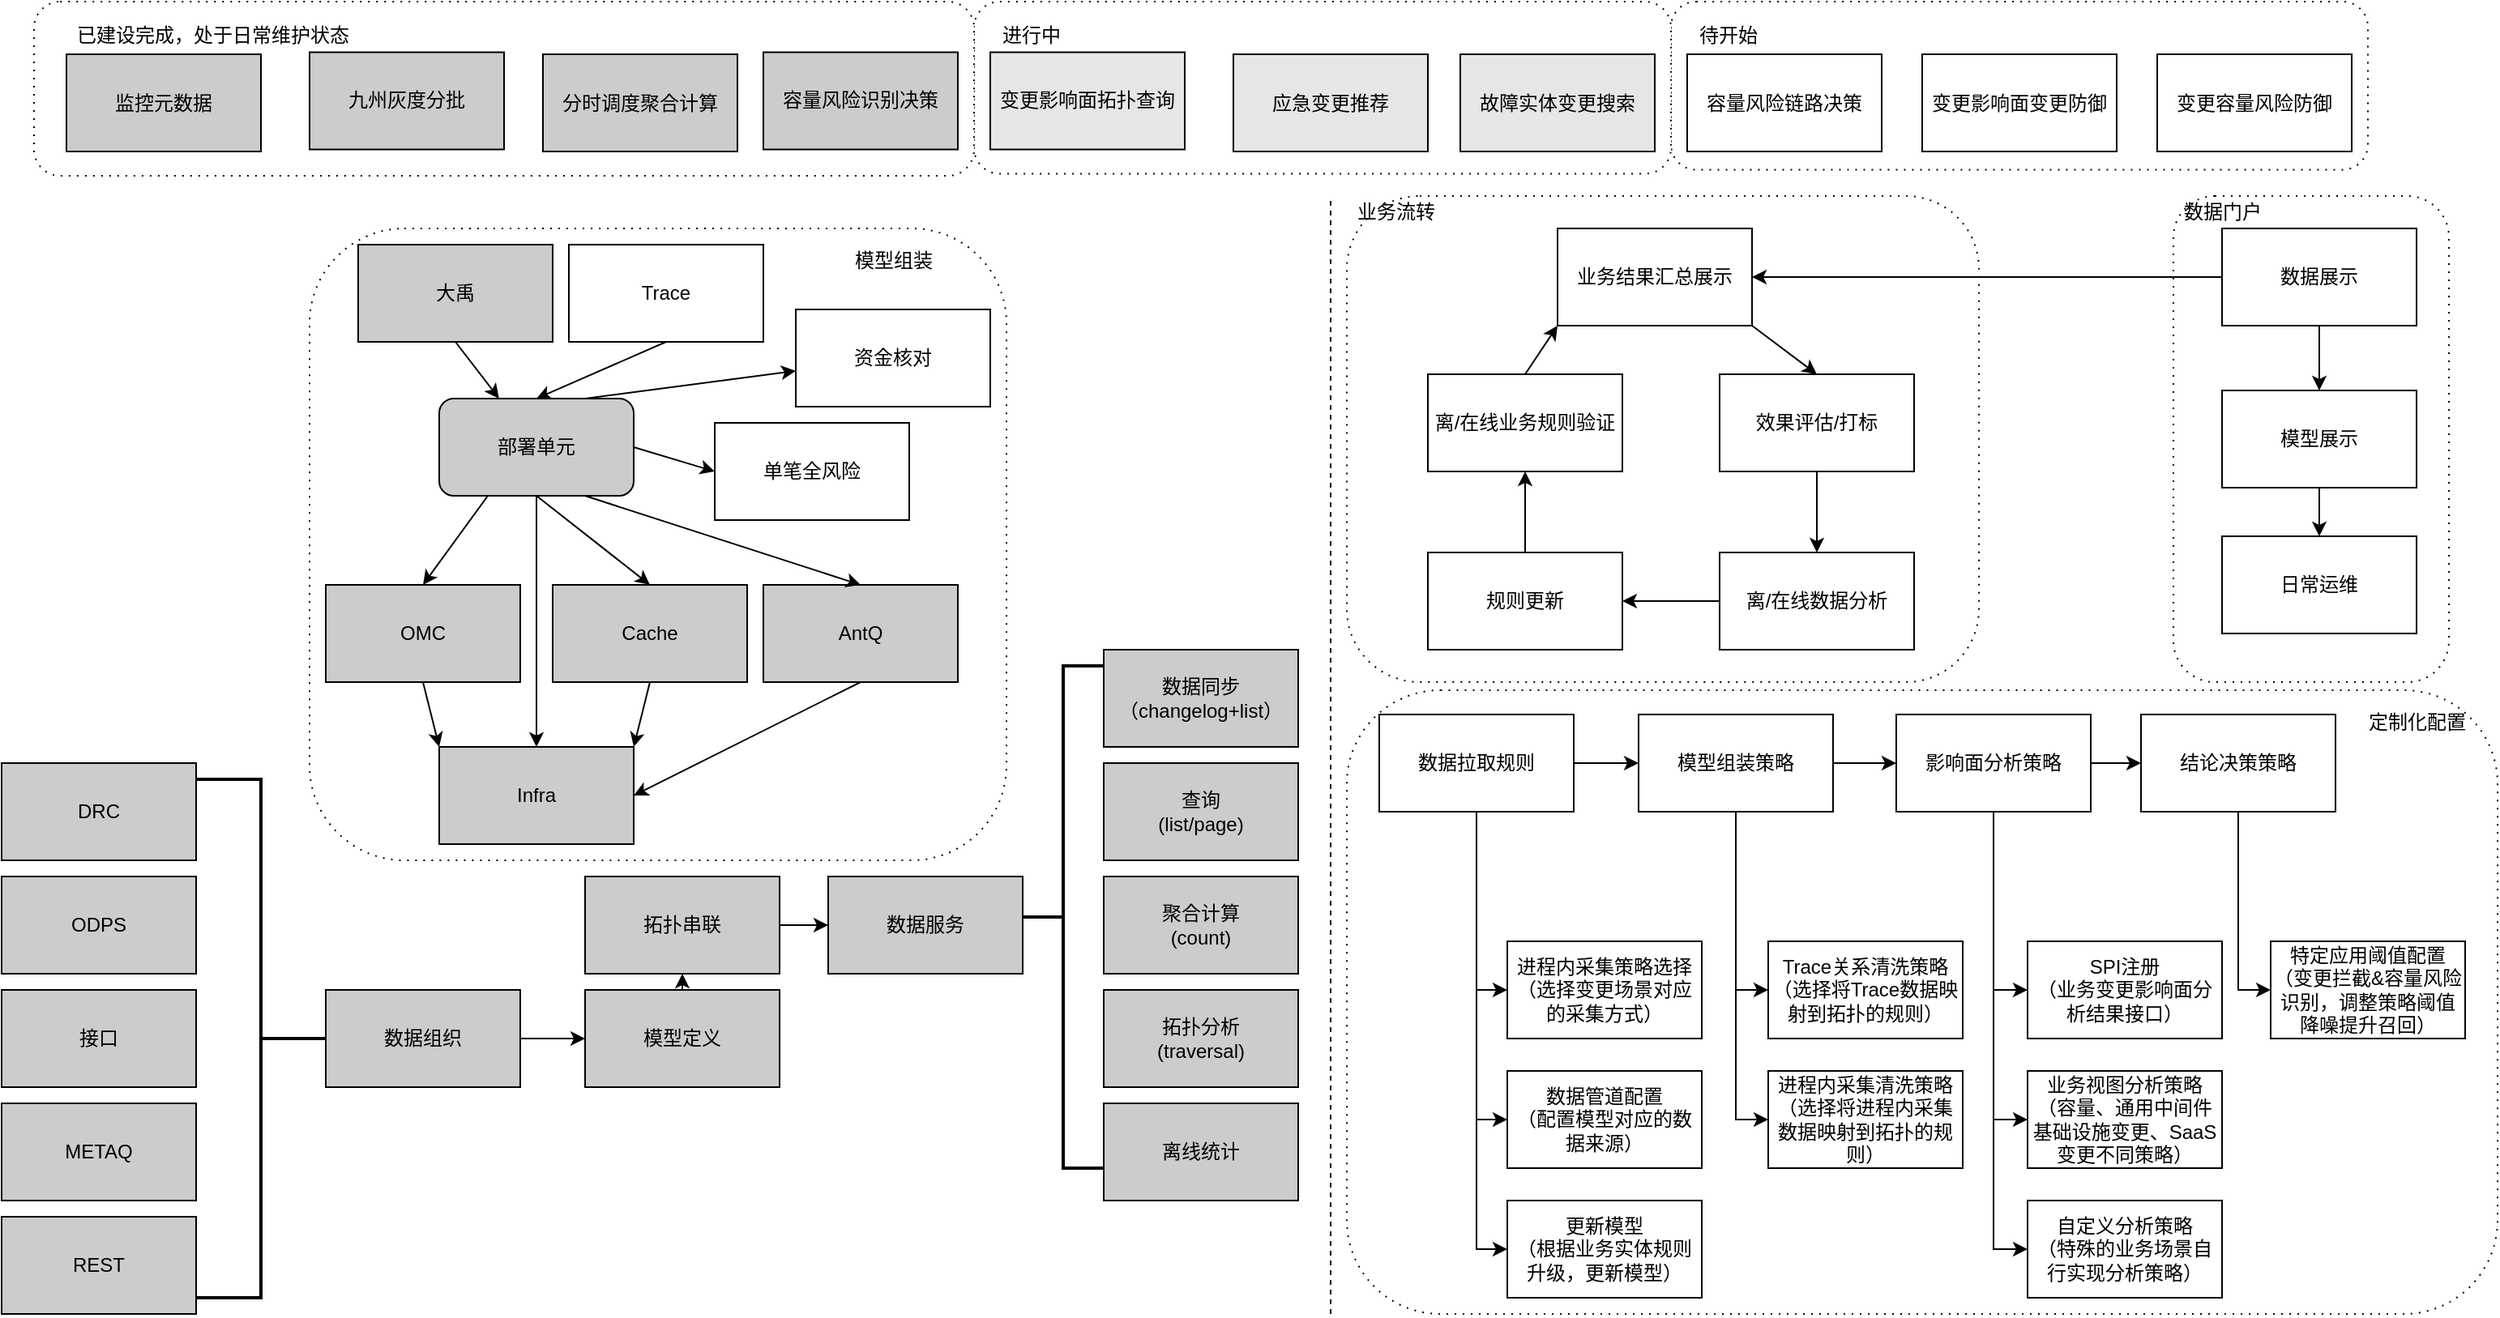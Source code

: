 <mxfile version="14.4.7" type="github">
  <diagram id="4Ju_CABuPUIWSEjYzrBO" name="Page-1">
    <mxGraphModel dx="1862" dy="885" grid="1" gridSize="10" guides="1" tooltips="1" connect="1" arrows="1" fold="1" page="1" pageScale="1" pageWidth="827" pageHeight="1169" math="0" shadow="0">
      <root>
        <mxCell id="0" />
        <mxCell id="1" parent="0" />
        <mxCell id="O32i_MgARscnzORiwziN-122" value="" style="shape=ext;rounded=1;html=1;whiteSpace=wrap;dashed=1;dashPattern=1 4;" vertex="1" parent="1">
          <mxGeometry x="1360" y="260" width="170" height="300" as="geometry" />
        </mxCell>
        <mxCell id="O32i_MgARscnzORiwziN-121" value="" style="shape=ext;rounded=1;html=1;whiteSpace=wrap;dashed=1;dashPattern=1 4;" vertex="1" parent="1">
          <mxGeometry x="850" y="565" width="710" height="385" as="geometry" />
        </mxCell>
        <mxCell id="O32i_MgARscnzORiwziN-119" value="" style="shape=ext;rounded=1;html=1;whiteSpace=wrap;dashed=1;dashPattern=1 4;" vertex="1" parent="1">
          <mxGeometry x="850" y="260" width="390" height="300" as="geometry" />
        </mxCell>
        <mxCell id="O32i_MgARscnzORiwziN-114" value="" style="shape=ext;rounded=1;html=1;whiteSpace=wrap;dashed=1;dashPattern=1 4;" vertex="1" parent="1">
          <mxGeometry x="1050" y="140" width="430" height="103.75" as="geometry" />
        </mxCell>
        <mxCell id="O32i_MgARscnzORiwziN-113" value="" style="shape=ext;rounded=1;html=1;whiteSpace=wrap;dashed=1;dashPattern=1 4;" vertex="1" parent="1">
          <mxGeometry x="620" y="140" width="430" height="106.25" as="geometry" />
        </mxCell>
        <mxCell id="O32i_MgARscnzORiwziN-112" value="" style="shape=ext;rounded=1;html=1;whiteSpace=wrap;dashed=1;dashPattern=1 4;" vertex="1" parent="1">
          <mxGeometry x="40" y="140" width="580" height="107.5" as="geometry" />
        </mxCell>
        <mxCell id="O32i_MgARscnzORiwziN-19" value="" style="shape=ext;rounded=1;html=1;whiteSpace=wrap;dashed=1;dashPattern=1 4;" vertex="1" parent="1">
          <mxGeometry x="210" y="280" width="430" height="390" as="geometry" />
        </mxCell>
        <mxCell id="O32i_MgARscnzORiwziN-1" value="变更影响面变更防御" style="rounded=0;whiteSpace=wrap;html=1;" vertex="1" parent="1">
          <mxGeometry x="1205" y="172.5" width="120" height="60" as="geometry" />
        </mxCell>
        <mxCell id="O32i_MgARscnzORiwziN-2" value="DRC" style="rounded=0;whiteSpace=wrap;html=1;fillColor=#CCCCCC;" vertex="1" parent="1">
          <mxGeometry x="20" y="610" width="120" height="60" as="geometry" />
        </mxCell>
        <mxCell id="O32i_MgARscnzORiwziN-3" value="ODPS" style="rounded=0;whiteSpace=wrap;html=1;fillColor=#CCCCCC;" vertex="1" parent="1">
          <mxGeometry x="20" y="680" width="120" height="60" as="geometry" />
        </mxCell>
        <mxCell id="O32i_MgARscnzORiwziN-4" value="接口" style="rounded=0;whiteSpace=wrap;html=1;fillColor=#CCCCCC;" vertex="1" parent="1">
          <mxGeometry x="20" y="750" width="120" height="60" as="geometry" />
        </mxCell>
        <mxCell id="O32i_MgARscnzORiwziN-5" value="METAQ" style="rounded=0;whiteSpace=wrap;html=1;fillColor=#CCCCCC;" vertex="1" parent="1">
          <mxGeometry x="20" y="820" width="120" height="60" as="geometry" />
        </mxCell>
        <mxCell id="O32i_MgARscnzORiwziN-6" value="REST" style="rounded=0;whiteSpace=wrap;html=1;fillColor=#CCCCCC;" vertex="1" parent="1">
          <mxGeometry x="20" y="890" width="120" height="60" as="geometry" />
        </mxCell>
        <mxCell id="O32i_MgARscnzORiwziN-63" style="edgeStyle=none;rounded=0;orthogonalLoop=1;jettySize=auto;html=1;exitX=0.5;exitY=0;exitDx=0;exitDy=0;entryX=0.5;entryY=1;entryDx=0;entryDy=0;fillColor=#CCCCCC;" edge="1" parent="1" source="O32i_MgARscnzORiwziN-7" target="O32i_MgARscnzORiwziN-18">
          <mxGeometry relative="1" as="geometry" />
        </mxCell>
        <mxCell id="O32i_MgARscnzORiwziN-7" value="模型定义" style="rounded=0;whiteSpace=wrap;html=1;fillColor=#CCCCCC;" vertex="1" parent="1">
          <mxGeometry x="380" y="750" width="120" height="60" as="geometry" />
        </mxCell>
        <mxCell id="O32i_MgARscnzORiwziN-49" style="rounded=0;orthogonalLoop=1;jettySize=auto;html=1;exitX=0.5;exitY=1;exitDx=0;exitDy=0;fillColor=#CCCCCC;" edge="1" parent="1" source="O32i_MgARscnzORiwziN-8" target="O32i_MgARscnzORiwziN-16">
          <mxGeometry relative="1" as="geometry" />
        </mxCell>
        <mxCell id="O32i_MgARscnzORiwziN-8" value="大禹" style="rounded=0;whiteSpace=wrap;html=1;fillColor=#CCCCCC;" vertex="1" parent="1">
          <mxGeometry x="240" y="290" width="120" height="60" as="geometry" />
        </mxCell>
        <mxCell id="O32i_MgARscnzORiwziN-52" style="rounded=0;orthogonalLoop=1;jettySize=auto;html=1;exitX=0.5;exitY=1;exitDx=0;exitDy=0;entryX=0.5;entryY=0;entryDx=0;entryDy=0;" edge="1" parent="1" source="O32i_MgARscnzORiwziN-9" target="O32i_MgARscnzORiwziN-16">
          <mxGeometry relative="1" as="geometry" />
        </mxCell>
        <mxCell id="O32i_MgARscnzORiwziN-9" value="Trace" style="rounded=0;whiteSpace=wrap;html=1;" vertex="1" parent="1">
          <mxGeometry x="370" y="290" width="120" height="60" as="geometry" />
        </mxCell>
        <mxCell id="O32i_MgARscnzORiwziN-10" value="资金核对" style="rounded=0;whiteSpace=wrap;html=1;" vertex="1" parent="1">
          <mxGeometry x="510" y="330" width="120" height="60" as="geometry" />
        </mxCell>
        <mxCell id="O32i_MgARscnzORiwziN-11" value="单笔全风险" style="rounded=0;whiteSpace=wrap;html=1;" vertex="1" parent="1">
          <mxGeometry x="460" y="400" width="120" height="60" as="geometry" />
        </mxCell>
        <mxCell id="O32i_MgARscnzORiwziN-59" style="rounded=0;orthogonalLoop=1;jettySize=auto;html=1;exitX=0.5;exitY=1;exitDx=0;exitDy=0;entryX=0;entryY=0;entryDx=0;entryDy=0;fillColor=#CCCCCC;" edge="1" parent="1" source="O32i_MgARscnzORiwziN-12" target="O32i_MgARscnzORiwziN-15">
          <mxGeometry relative="1" as="geometry" />
        </mxCell>
        <mxCell id="O32i_MgARscnzORiwziN-12" value="OMC" style="rounded=0;whiteSpace=wrap;html=1;fillColor=#CCCCCC;" vertex="1" parent="1">
          <mxGeometry x="220" y="500" width="120" height="60" as="geometry" />
        </mxCell>
        <mxCell id="O32i_MgARscnzORiwziN-60" style="rounded=0;orthogonalLoop=1;jettySize=auto;html=1;exitX=0.5;exitY=1;exitDx=0;exitDy=0;entryX=1;entryY=0;entryDx=0;entryDy=0;fillColor=#CCCCCC;" edge="1" parent="1" source="O32i_MgARscnzORiwziN-13" target="O32i_MgARscnzORiwziN-15">
          <mxGeometry relative="1" as="geometry" />
        </mxCell>
        <mxCell id="O32i_MgARscnzORiwziN-13" value="Cache" style="rounded=0;whiteSpace=wrap;html=1;fillColor=#CCCCCC;" vertex="1" parent="1">
          <mxGeometry x="360" y="500" width="120" height="60" as="geometry" />
        </mxCell>
        <mxCell id="O32i_MgARscnzORiwziN-61" style="rounded=0;orthogonalLoop=1;jettySize=auto;html=1;exitX=0.5;exitY=1;exitDx=0;exitDy=0;entryX=1;entryY=0.5;entryDx=0;entryDy=0;fillColor=#CCCCCC;" edge="1" parent="1" source="O32i_MgARscnzORiwziN-14" target="O32i_MgARscnzORiwziN-15">
          <mxGeometry relative="1" as="geometry" />
        </mxCell>
        <mxCell id="O32i_MgARscnzORiwziN-14" value="AntQ" style="rounded=0;whiteSpace=wrap;html=1;fillColor=#CCCCCC;" vertex="1" parent="1">
          <mxGeometry x="490" y="500" width="120" height="60" as="geometry" />
        </mxCell>
        <mxCell id="O32i_MgARscnzORiwziN-15" value="Infra" style="rounded=0;whiteSpace=wrap;html=1;fillColor=#CCCCCC;" vertex="1" parent="1">
          <mxGeometry x="290" y="600" width="120" height="60" as="geometry" />
        </mxCell>
        <mxCell id="O32i_MgARscnzORiwziN-53" style="rounded=0;orthogonalLoop=1;jettySize=auto;html=1;exitX=0.75;exitY=0;exitDx=0;exitDy=0;" edge="1" parent="1" source="O32i_MgARscnzORiwziN-16" target="O32i_MgARscnzORiwziN-10">
          <mxGeometry relative="1" as="geometry" />
        </mxCell>
        <mxCell id="O32i_MgARscnzORiwziN-54" style="rounded=0;orthogonalLoop=1;jettySize=auto;html=1;exitX=1;exitY=0.5;exitDx=0;exitDy=0;entryX=0;entryY=0.5;entryDx=0;entryDy=0;" edge="1" parent="1" source="O32i_MgARscnzORiwziN-16" target="O32i_MgARscnzORiwziN-11">
          <mxGeometry relative="1" as="geometry" />
        </mxCell>
        <mxCell id="O32i_MgARscnzORiwziN-55" style="rounded=0;orthogonalLoop=1;jettySize=auto;html=1;exitX=0.25;exitY=1;exitDx=0;exitDy=0;entryX=0.5;entryY=0;entryDx=0;entryDy=0;" edge="1" parent="1" source="O32i_MgARscnzORiwziN-16" target="O32i_MgARscnzORiwziN-12">
          <mxGeometry relative="1" as="geometry" />
        </mxCell>
        <mxCell id="O32i_MgARscnzORiwziN-56" style="rounded=0;orthogonalLoop=1;jettySize=auto;html=1;exitX=0.5;exitY=1;exitDx=0;exitDy=0;entryX=0.5;entryY=0;entryDx=0;entryDy=0;" edge="1" parent="1" source="O32i_MgARscnzORiwziN-16" target="O32i_MgARscnzORiwziN-13">
          <mxGeometry relative="1" as="geometry" />
        </mxCell>
        <mxCell id="O32i_MgARscnzORiwziN-57" style="rounded=0;orthogonalLoop=1;jettySize=auto;html=1;exitX=0.75;exitY=1;exitDx=0;exitDy=0;entryX=0.5;entryY=0;entryDx=0;entryDy=0;" edge="1" parent="1" source="O32i_MgARscnzORiwziN-16" target="O32i_MgARscnzORiwziN-14">
          <mxGeometry relative="1" as="geometry" />
        </mxCell>
        <mxCell id="O32i_MgARscnzORiwziN-58" style="rounded=0;orthogonalLoop=1;jettySize=auto;html=1;exitX=0.5;exitY=1;exitDx=0;exitDy=0;entryX=0.5;entryY=0;entryDx=0;entryDy=0;" edge="1" parent="1" source="O32i_MgARscnzORiwziN-16" target="O32i_MgARscnzORiwziN-15">
          <mxGeometry relative="1" as="geometry" />
        </mxCell>
        <mxCell id="O32i_MgARscnzORiwziN-16" value="部署单元" style="rounded=1;whiteSpace=wrap;html=1;fillColor=#CCCCCC;" vertex="1" parent="1">
          <mxGeometry x="290" y="385" width="120" height="60" as="geometry" />
        </mxCell>
        <mxCell id="O32i_MgARscnzORiwziN-62" style="edgeStyle=none;rounded=0;orthogonalLoop=1;jettySize=auto;html=1;exitX=1;exitY=0.5;exitDx=0;exitDy=0;fillColor=#CCCCCC;" edge="1" parent="1" source="O32i_MgARscnzORiwziN-17" target="O32i_MgARscnzORiwziN-7">
          <mxGeometry relative="1" as="geometry" />
        </mxCell>
        <mxCell id="O32i_MgARscnzORiwziN-17" value="数据组织" style="rounded=0;whiteSpace=wrap;html=1;fillColor=#CCCCCC;" vertex="1" parent="1">
          <mxGeometry x="220" y="750" width="120" height="60" as="geometry" />
        </mxCell>
        <mxCell id="O32i_MgARscnzORiwziN-64" style="edgeStyle=none;rounded=0;orthogonalLoop=1;jettySize=auto;html=1;exitX=1;exitY=0.5;exitDx=0;exitDy=0;entryX=0;entryY=0.5;entryDx=0;entryDy=0;fillColor=#CCCCCC;" edge="1" parent="1" source="O32i_MgARscnzORiwziN-18" target="O32i_MgARscnzORiwziN-20">
          <mxGeometry relative="1" as="geometry" />
        </mxCell>
        <mxCell id="O32i_MgARscnzORiwziN-18" value="拓扑串联" style="rounded=0;whiteSpace=wrap;html=1;fillColor=#CCCCCC;" vertex="1" parent="1">
          <mxGeometry x="380" y="680" width="120" height="60" as="geometry" />
        </mxCell>
        <mxCell id="O32i_MgARscnzORiwziN-20" value="数据服务" style="rounded=0;whiteSpace=wrap;html=1;fillColor=#CCCCCC;" vertex="1" parent="1">
          <mxGeometry x="530" y="680" width="120" height="60" as="geometry" />
        </mxCell>
        <mxCell id="O32i_MgARscnzORiwziN-21" value="数据同步&lt;br&gt;（changelog+list）" style="rounded=0;whiteSpace=wrap;html=1;fillColor=#CCCCCC;" vertex="1" parent="1">
          <mxGeometry x="700" y="540" width="120" height="60" as="geometry" />
        </mxCell>
        <mxCell id="O32i_MgARscnzORiwziN-22" value="查询&lt;br&gt;(list/page)" style="rounded=0;whiteSpace=wrap;html=1;fillColor=#CCCCCC;" vertex="1" parent="1">
          <mxGeometry x="700" y="610" width="120" height="60" as="geometry" />
        </mxCell>
        <mxCell id="O32i_MgARscnzORiwziN-23" value="聚合计算&lt;br&gt;(count)" style="rounded=0;whiteSpace=wrap;html=1;fillColor=#CCCCCC;" vertex="1" parent="1">
          <mxGeometry x="700" y="680" width="120" height="60" as="geometry" />
        </mxCell>
        <mxCell id="O32i_MgARscnzORiwziN-24" value="离线统计" style="rounded=0;whiteSpace=wrap;html=1;fillColor=#CCCCCC;" vertex="1" parent="1">
          <mxGeometry x="700" y="820" width="120" height="60" as="geometry" />
        </mxCell>
        <mxCell id="O32i_MgARscnzORiwziN-25" value="拓扑分析&lt;br&gt;(traversal)" style="rounded=0;whiteSpace=wrap;html=1;fillColor=#CCCCCC;" vertex="1" parent="1">
          <mxGeometry x="700" y="750" width="120" height="60" as="geometry" />
        </mxCell>
        <mxCell id="O32i_MgARscnzORiwziN-26" value="" style="strokeWidth=2;html=1;shape=mxgraph.flowchart.annotation_2;align=left;labelPosition=right;pointerEvents=1;rotation=-180;" vertex="1" parent="1">
          <mxGeometry x="140" y="620" width="80" height="320" as="geometry" />
        </mxCell>
        <mxCell id="O32i_MgARscnzORiwziN-27" value="" style="endArrow=none;dashed=1;html=1;" edge="1" parent="1">
          <mxGeometry width="50" height="50" relative="1" as="geometry">
            <mxPoint x="840" y="950" as="sourcePoint" />
            <mxPoint x="840" y="260" as="targetPoint" />
          </mxGeometry>
        </mxCell>
        <mxCell id="O32i_MgARscnzORiwziN-28" value="应急变更推荐" style="rounded=0;whiteSpace=wrap;html=1;fillColor=#E6E6E6;" vertex="1" parent="1">
          <mxGeometry x="780" y="172.5" width="120" height="60" as="geometry" />
        </mxCell>
        <mxCell id="O32i_MgARscnzORiwziN-29" value="容量风险链路决策" style="rounded=0;whiteSpace=wrap;html=1;" vertex="1" parent="1">
          <mxGeometry x="1060" y="172.5" width="120" height="60" as="geometry" />
        </mxCell>
        <mxCell id="O32i_MgARscnzORiwziN-44" style="rounded=0;orthogonalLoop=1;jettySize=auto;html=1;exitX=1;exitY=1;exitDx=0;exitDy=0;entryX=0.5;entryY=0;entryDx=0;entryDy=0;" edge="1" parent="1" source="O32i_MgARscnzORiwziN-31" target="O32i_MgARscnzORiwziN-32">
          <mxGeometry relative="1" as="geometry" />
        </mxCell>
        <mxCell id="O32i_MgARscnzORiwziN-31" value="业务结果汇总展示" style="rounded=0;whiteSpace=wrap;html=1;" vertex="1" parent="1">
          <mxGeometry x="980" y="280" width="120" height="60" as="geometry" />
        </mxCell>
        <mxCell id="O32i_MgARscnzORiwziN-45" style="rounded=0;orthogonalLoop=1;jettySize=auto;html=1;exitX=0.5;exitY=1;exitDx=0;exitDy=0;entryX=0.5;entryY=0;entryDx=0;entryDy=0;" edge="1" parent="1" source="O32i_MgARscnzORiwziN-32" target="O32i_MgARscnzORiwziN-33">
          <mxGeometry relative="1" as="geometry" />
        </mxCell>
        <mxCell id="O32i_MgARscnzORiwziN-32" value="效果评估/打标" style="rounded=0;whiteSpace=wrap;html=1;" vertex="1" parent="1">
          <mxGeometry x="1080" y="370" width="120" height="60" as="geometry" />
        </mxCell>
        <mxCell id="O32i_MgARscnzORiwziN-46" style="rounded=0;orthogonalLoop=1;jettySize=auto;html=1;exitX=0;exitY=0.5;exitDx=0;exitDy=0;" edge="1" parent="1" source="O32i_MgARscnzORiwziN-33" target="O32i_MgARscnzORiwziN-34">
          <mxGeometry relative="1" as="geometry" />
        </mxCell>
        <mxCell id="O32i_MgARscnzORiwziN-33" value="离/在线数据分析" style="rounded=0;whiteSpace=wrap;html=1;" vertex="1" parent="1">
          <mxGeometry x="1080" y="480" width="120" height="60" as="geometry" />
        </mxCell>
        <mxCell id="O32i_MgARscnzORiwziN-47" style="rounded=0;orthogonalLoop=1;jettySize=auto;html=1;exitX=0.5;exitY=0;exitDx=0;exitDy=0;entryX=0.5;entryY=1;entryDx=0;entryDy=0;" edge="1" parent="1" source="O32i_MgARscnzORiwziN-34" target="O32i_MgARscnzORiwziN-36">
          <mxGeometry relative="1" as="geometry" />
        </mxCell>
        <mxCell id="O32i_MgARscnzORiwziN-34" value="规则更新" style="rounded=0;whiteSpace=wrap;html=1;" vertex="1" parent="1">
          <mxGeometry x="900" y="480" width="120" height="60" as="geometry" />
        </mxCell>
        <mxCell id="O32i_MgARscnzORiwziN-38" value="" style="edgeStyle=orthogonalEdgeStyle;rounded=0;orthogonalLoop=1;jettySize=auto;html=1;" edge="1" parent="1" source="O32i_MgARscnzORiwziN-35" target="O32i_MgARscnzORiwziN-37">
          <mxGeometry relative="1" as="geometry" />
        </mxCell>
        <mxCell id="O32i_MgARscnzORiwziN-67" value="" style="edgeStyle=orthogonalEdgeStyle;rounded=0;orthogonalLoop=1;jettySize=auto;html=1;exitX=0.5;exitY=1;exitDx=0;exitDy=0;" edge="1" parent="1" source="O32i_MgARscnzORiwziN-35" target="O32i_MgARscnzORiwziN-66">
          <mxGeometry relative="1" as="geometry">
            <Array as="points">
              <mxPoint x="930" y="750" />
            </Array>
          </mxGeometry>
        </mxCell>
        <mxCell id="O32i_MgARscnzORiwziN-69" value="" style="edgeStyle=orthogonalEdgeStyle;rounded=0;orthogonalLoop=1;jettySize=auto;html=1;exitX=0.5;exitY=1;exitDx=0;exitDy=0;" edge="1" parent="1" source="O32i_MgARscnzORiwziN-35" target="O32i_MgARscnzORiwziN-68">
          <mxGeometry relative="1" as="geometry">
            <Array as="points">
              <mxPoint x="930" y="830" />
            </Array>
          </mxGeometry>
        </mxCell>
        <mxCell id="O32i_MgARscnzORiwziN-71" value="" style="edgeStyle=orthogonalEdgeStyle;rounded=0;orthogonalLoop=1;jettySize=auto;html=1;exitX=0.5;exitY=1;exitDx=0;exitDy=0;" edge="1" parent="1" source="O32i_MgARscnzORiwziN-35" target="O32i_MgARscnzORiwziN-70">
          <mxGeometry relative="1" as="geometry">
            <Array as="points">
              <mxPoint x="930" y="910" />
            </Array>
          </mxGeometry>
        </mxCell>
        <mxCell id="O32i_MgARscnzORiwziN-35" value="数据拉取规则" style="rounded=0;whiteSpace=wrap;html=1;" vertex="1" parent="1">
          <mxGeometry x="870" y="580" width="120" height="60" as="geometry" />
        </mxCell>
        <mxCell id="O32i_MgARscnzORiwziN-48" style="rounded=0;orthogonalLoop=1;jettySize=auto;html=1;exitX=0.5;exitY=0;exitDx=0;exitDy=0;entryX=0;entryY=1;entryDx=0;entryDy=0;" edge="1" parent="1" source="O32i_MgARscnzORiwziN-36" target="O32i_MgARscnzORiwziN-31">
          <mxGeometry relative="1" as="geometry" />
        </mxCell>
        <mxCell id="O32i_MgARscnzORiwziN-36" value="&lt;span&gt;离/在线业务规则验证&lt;/span&gt;" style="rounded=0;whiteSpace=wrap;html=1;" vertex="1" parent="1">
          <mxGeometry x="900" y="370" width="120" height="60" as="geometry" />
        </mxCell>
        <mxCell id="O32i_MgARscnzORiwziN-40" value="" style="edgeStyle=orthogonalEdgeStyle;rounded=0;orthogonalLoop=1;jettySize=auto;html=1;" edge="1" parent="1" source="O32i_MgARscnzORiwziN-37" target="O32i_MgARscnzORiwziN-39">
          <mxGeometry relative="1" as="geometry" />
        </mxCell>
        <mxCell id="O32i_MgARscnzORiwziN-77" style="edgeStyle=orthogonalEdgeStyle;rounded=0;orthogonalLoop=1;jettySize=auto;html=1;exitX=0.5;exitY=1;exitDx=0;exitDy=0;entryX=0;entryY=0.5;entryDx=0;entryDy=0;" edge="1" parent="1" source="O32i_MgARscnzORiwziN-37" target="O32i_MgARscnzORiwziN-75">
          <mxGeometry relative="1" as="geometry" />
        </mxCell>
        <mxCell id="O32i_MgARscnzORiwziN-82" style="edgeStyle=orthogonalEdgeStyle;rounded=0;orthogonalLoop=1;jettySize=auto;html=1;exitX=0.5;exitY=1;exitDx=0;exitDy=0;entryX=0;entryY=0.5;entryDx=0;entryDy=0;" edge="1" parent="1" source="O32i_MgARscnzORiwziN-37" target="O32i_MgARscnzORiwziN-80">
          <mxGeometry relative="1" as="geometry" />
        </mxCell>
        <mxCell id="O32i_MgARscnzORiwziN-37" value="模型组装策略" style="rounded=0;whiteSpace=wrap;html=1;" vertex="1" parent="1">
          <mxGeometry x="1030" y="580" width="120" height="60" as="geometry" />
        </mxCell>
        <mxCell id="O32i_MgARscnzORiwziN-42" value="" style="edgeStyle=orthogonalEdgeStyle;rounded=0;orthogonalLoop=1;jettySize=auto;html=1;" edge="1" parent="1" source="O32i_MgARscnzORiwziN-39" target="O32i_MgARscnzORiwziN-41">
          <mxGeometry relative="1" as="geometry" />
        </mxCell>
        <mxCell id="O32i_MgARscnzORiwziN-91" style="edgeStyle=orthogonalEdgeStyle;rounded=0;orthogonalLoop=1;jettySize=auto;html=1;exitX=0.5;exitY=1;exitDx=0;exitDy=0;entryX=0;entryY=0.5;entryDx=0;entryDy=0;" edge="1" parent="1" source="O32i_MgARscnzORiwziN-39" target="O32i_MgARscnzORiwziN-86">
          <mxGeometry relative="1" as="geometry" />
        </mxCell>
        <mxCell id="O32i_MgARscnzORiwziN-92" style="edgeStyle=orthogonalEdgeStyle;rounded=0;orthogonalLoop=1;jettySize=auto;html=1;exitX=0.5;exitY=1;exitDx=0;exitDy=0;entryX=0;entryY=0.5;entryDx=0;entryDy=0;" edge="1" parent="1" source="O32i_MgARscnzORiwziN-39" target="O32i_MgARscnzORiwziN-88">
          <mxGeometry relative="1" as="geometry" />
        </mxCell>
        <mxCell id="O32i_MgARscnzORiwziN-94" style="edgeStyle=orthogonalEdgeStyle;rounded=0;orthogonalLoop=1;jettySize=auto;html=1;exitX=0.5;exitY=1;exitDx=0;exitDy=0;entryX=0;entryY=0.5;entryDx=0;entryDy=0;" edge="1" parent="1" source="O32i_MgARscnzORiwziN-39" target="O32i_MgARscnzORiwziN-84">
          <mxGeometry relative="1" as="geometry" />
        </mxCell>
        <mxCell id="O32i_MgARscnzORiwziN-39" value="影响面分析策略" style="rounded=0;whiteSpace=wrap;html=1;" vertex="1" parent="1">
          <mxGeometry x="1189" y="580" width="120" height="60" as="geometry" />
        </mxCell>
        <mxCell id="O32i_MgARscnzORiwziN-98" style="edgeStyle=orthogonalEdgeStyle;rounded=0;orthogonalLoop=1;jettySize=auto;html=1;exitX=0.5;exitY=1;exitDx=0;exitDy=0;entryX=0;entryY=0.5;entryDx=0;entryDy=0;" edge="1" parent="1" source="O32i_MgARscnzORiwziN-41" target="O32i_MgARscnzORiwziN-96">
          <mxGeometry relative="1" as="geometry" />
        </mxCell>
        <mxCell id="O32i_MgARscnzORiwziN-41" value="结论决策策略" style="rounded=0;whiteSpace=wrap;html=1;" vertex="1" parent="1">
          <mxGeometry x="1340" y="580" width="120" height="60" as="geometry" />
        </mxCell>
        <mxCell id="O32i_MgARscnzORiwziN-65" value="" style="strokeWidth=2;html=1;shape=mxgraph.flowchart.annotation_2;align=left;labelPosition=right;pointerEvents=1;fillColor=#CCCCCC;" vertex="1" parent="1">
          <mxGeometry x="650" y="550" width="50" height="310" as="geometry" />
        </mxCell>
        <mxCell id="O32i_MgARscnzORiwziN-66" value="进程内采集策略选择&lt;br&gt;（选择变更场景对应的采集方式）" style="rounded=0;whiteSpace=wrap;html=1;" vertex="1" parent="1">
          <mxGeometry x="949" y="720" width="120" height="60" as="geometry" />
        </mxCell>
        <mxCell id="O32i_MgARscnzORiwziN-68" value="数据管道配置&lt;br&gt;（配置模型对应的数据来源）" style="rounded=0;whiteSpace=wrap;html=1;" vertex="1" parent="1">
          <mxGeometry x="949" y="800" width="120" height="60" as="geometry" />
        </mxCell>
        <mxCell id="O32i_MgARscnzORiwziN-70" value="更新模型&lt;br&gt;（根据业务实体规则升级，更新模型）" style="rounded=0;whiteSpace=wrap;html=1;" vertex="1" parent="1">
          <mxGeometry x="949" y="880" width="120" height="60" as="geometry" />
        </mxCell>
        <mxCell id="O32i_MgARscnzORiwziN-75" value="Trace关系清洗策略&lt;br&gt;（选择将Trace数据映射到拓扑的规则）" style="rounded=0;whiteSpace=wrap;html=1;" vertex="1" parent="1">
          <mxGeometry x="1110" y="720" width="120" height="60" as="geometry" />
        </mxCell>
        <mxCell id="O32i_MgARscnzORiwziN-80" value="进程内采集清洗策略&lt;br&gt;（选择将进程内采集数据映射到拓扑的规则）" style="rounded=0;whiteSpace=wrap;html=1;" vertex="1" parent="1">
          <mxGeometry x="1110" y="800" width="120" height="60" as="geometry" />
        </mxCell>
        <mxCell id="O32i_MgARscnzORiwziN-84" value="SPI注册&lt;br&gt;（业务变更影响面分析结果接口）" style="rounded=0;whiteSpace=wrap;html=1;" vertex="1" parent="1">
          <mxGeometry x="1270" y="720" width="120" height="60" as="geometry" />
        </mxCell>
        <mxCell id="O32i_MgARscnzORiwziN-86" value="业务视图分析策略&lt;br&gt;（容量、通用中间件基础设施变更、SaaS变更不同策略）" style="rounded=0;whiteSpace=wrap;html=1;" vertex="1" parent="1">
          <mxGeometry x="1270" y="800" width="120" height="60" as="geometry" />
        </mxCell>
        <mxCell id="O32i_MgARscnzORiwziN-88" value="自定义分析策略&lt;br&gt;（特殊的业务场景自行实现分析策略）" style="rounded=0;whiteSpace=wrap;html=1;" vertex="1" parent="1">
          <mxGeometry x="1270" y="880" width="120" height="60" as="geometry" />
        </mxCell>
        <mxCell id="O32i_MgARscnzORiwziN-96" value="特定应用阈值配置&lt;br&gt;（变更拦截&amp;amp;容量风险识别，调整策略阈值降噪提升召回）" style="rounded=0;whiteSpace=wrap;html=1;" vertex="1" parent="1">
          <mxGeometry x="1420" y="720" width="120" height="60" as="geometry" />
        </mxCell>
        <mxCell id="O32i_MgARscnzORiwziN-99" value="变更容量风险防御" style="rounded=0;whiteSpace=wrap;html=1;" vertex="1" parent="1">
          <mxGeometry x="1350" y="172.5" width="120" height="60" as="geometry" />
        </mxCell>
        <mxCell id="O32i_MgARscnzORiwziN-100" value="故障实体变更搜索" style="rounded=0;whiteSpace=wrap;html=1;fillColor=#E6E6E6;" vertex="1" parent="1">
          <mxGeometry x="920" y="172.5" width="120" height="60" as="geometry" />
        </mxCell>
        <mxCell id="O32i_MgARscnzORiwziN-103" value="" style="edgeStyle=orthogonalEdgeStyle;rounded=0;orthogonalLoop=1;jettySize=auto;html=1;" edge="1" parent="1" source="O32i_MgARscnzORiwziN-101" target="O32i_MgARscnzORiwziN-102">
          <mxGeometry relative="1" as="geometry" />
        </mxCell>
        <mxCell id="O32i_MgARscnzORiwziN-106" style="edgeStyle=orthogonalEdgeStyle;rounded=0;orthogonalLoop=1;jettySize=auto;html=1;exitX=0;exitY=0.5;exitDx=0;exitDy=0;entryX=1;entryY=0.5;entryDx=0;entryDy=0;" edge="1" parent="1" source="O32i_MgARscnzORiwziN-101" target="O32i_MgARscnzORiwziN-31">
          <mxGeometry relative="1" as="geometry" />
        </mxCell>
        <mxCell id="O32i_MgARscnzORiwziN-101" value="数据展示" style="rounded=0;whiteSpace=wrap;html=1;" vertex="1" parent="1">
          <mxGeometry x="1390" y="280" width="120" height="60" as="geometry" />
        </mxCell>
        <mxCell id="O32i_MgARscnzORiwziN-105" value="" style="edgeStyle=orthogonalEdgeStyle;rounded=0;orthogonalLoop=1;jettySize=auto;html=1;" edge="1" parent="1" source="O32i_MgARscnzORiwziN-102" target="O32i_MgARscnzORiwziN-104">
          <mxGeometry relative="1" as="geometry" />
        </mxCell>
        <mxCell id="O32i_MgARscnzORiwziN-102" value="模型展示" style="rounded=0;whiteSpace=wrap;html=1;" vertex="1" parent="1">
          <mxGeometry x="1390" y="380" width="120" height="60" as="geometry" />
        </mxCell>
        <mxCell id="O32i_MgARscnzORiwziN-104" value="日常运维" style="rounded=0;whiteSpace=wrap;html=1;" vertex="1" parent="1">
          <mxGeometry x="1390" y="470" width="120" height="60" as="geometry" />
        </mxCell>
        <mxCell id="O32i_MgARscnzORiwziN-107" value="监控元数据" style="rounded=0;whiteSpace=wrap;html=1;fillColor=#CCCCCC;" vertex="1" parent="1">
          <mxGeometry x="60" y="172.5" width="120" height="60" as="geometry" />
        </mxCell>
        <mxCell id="O32i_MgARscnzORiwziN-108" value="九州灰度分批" style="rounded=0;whiteSpace=wrap;html=1;fillColor=#CCCCCC;" vertex="1" parent="1">
          <mxGeometry x="210" y="171.25" width="120" height="60" as="geometry" />
        </mxCell>
        <mxCell id="O32i_MgARscnzORiwziN-109" value="分时调度聚合计算" style="rounded=0;whiteSpace=wrap;html=1;fillColor=#CCCCCC;" vertex="1" parent="1">
          <mxGeometry x="354" y="172.5" width="120" height="60" as="geometry" />
        </mxCell>
        <mxCell id="O32i_MgARscnzORiwziN-110" value="容量风险识别决策" style="rounded=0;whiteSpace=wrap;html=1;fillColor=#CCCCCC;" vertex="1" parent="1">
          <mxGeometry x="490" y="171.25" width="120" height="60" as="geometry" />
        </mxCell>
        <mxCell id="O32i_MgARscnzORiwziN-111" value="变更影响面拓扑查询" style="rounded=0;whiteSpace=wrap;html=1;fillColor=#E6E6E6;" vertex="1" parent="1">
          <mxGeometry x="630" y="171.25" width="120" height="60" as="geometry" />
        </mxCell>
        <mxCell id="O32i_MgARscnzORiwziN-116" value="已建设完成，处于日常维护状态" style="text;html=1;align=center;verticalAlign=middle;resizable=0;points=[];autosize=1;" vertex="1" parent="1">
          <mxGeometry x="60" y="151.25" width="180" height="20" as="geometry" />
        </mxCell>
        <mxCell id="O32i_MgARscnzORiwziN-117" value="进行中" style="text;html=1;align=center;verticalAlign=middle;resizable=0;points=[];autosize=1;" vertex="1" parent="1">
          <mxGeometry x="630" y="151.25" width="50" height="20" as="geometry" />
        </mxCell>
        <mxCell id="O32i_MgARscnzORiwziN-118" value="待开始" style="text;html=1;align=center;verticalAlign=middle;resizable=0;points=[];autosize=1;" vertex="1" parent="1">
          <mxGeometry x="1060" y="151.25" width="50" height="20" as="geometry" />
        </mxCell>
        <mxCell id="O32i_MgARscnzORiwziN-120" value="模型组装" style="text;html=1;align=center;verticalAlign=middle;resizable=0;points=[];autosize=1;" vertex="1" parent="1">
          <mxGeometry x="540" y="290" width="60" height="20" as="geometry" />
        </mxCell>
        <mxCell id="O32i_MgARscnzORiwziN-123" value="数据门户" style="text;html=1;align=center;verticalAlign=middle;resizable=0;points=[];autosize=1;" vertex="1" parent="1">
          <mxGeometry x="1360" y="260" width="60" height="20" as="geometry" />
        </mxCell>
        <mxCell id="O32i_MgARscnzORiwziN-124" value="业务流转" style="text;html=1;align=center;verticalAlign=middle;resizable=0;points=[];autosize=1;" vertex="1" parent="1">
          <mxGeometry x="850" y="260" width="60" height="20" as="geometry" />
        </mxCell>
        <mxCell id="O32i_MgARscnzORiwziN-125" value="定制化配置" style="text;html=1;align=center;verticalAlign=middle;resizable=0;points=[];autosize=1;" vertex="1" parent="1">
          <mxGeometry x="1470" y="575" width="80" height="20" as="geometry" />
        </mxCell>
      </root>
    </mxGraphModel>
  </diagram>
</mxfile>

